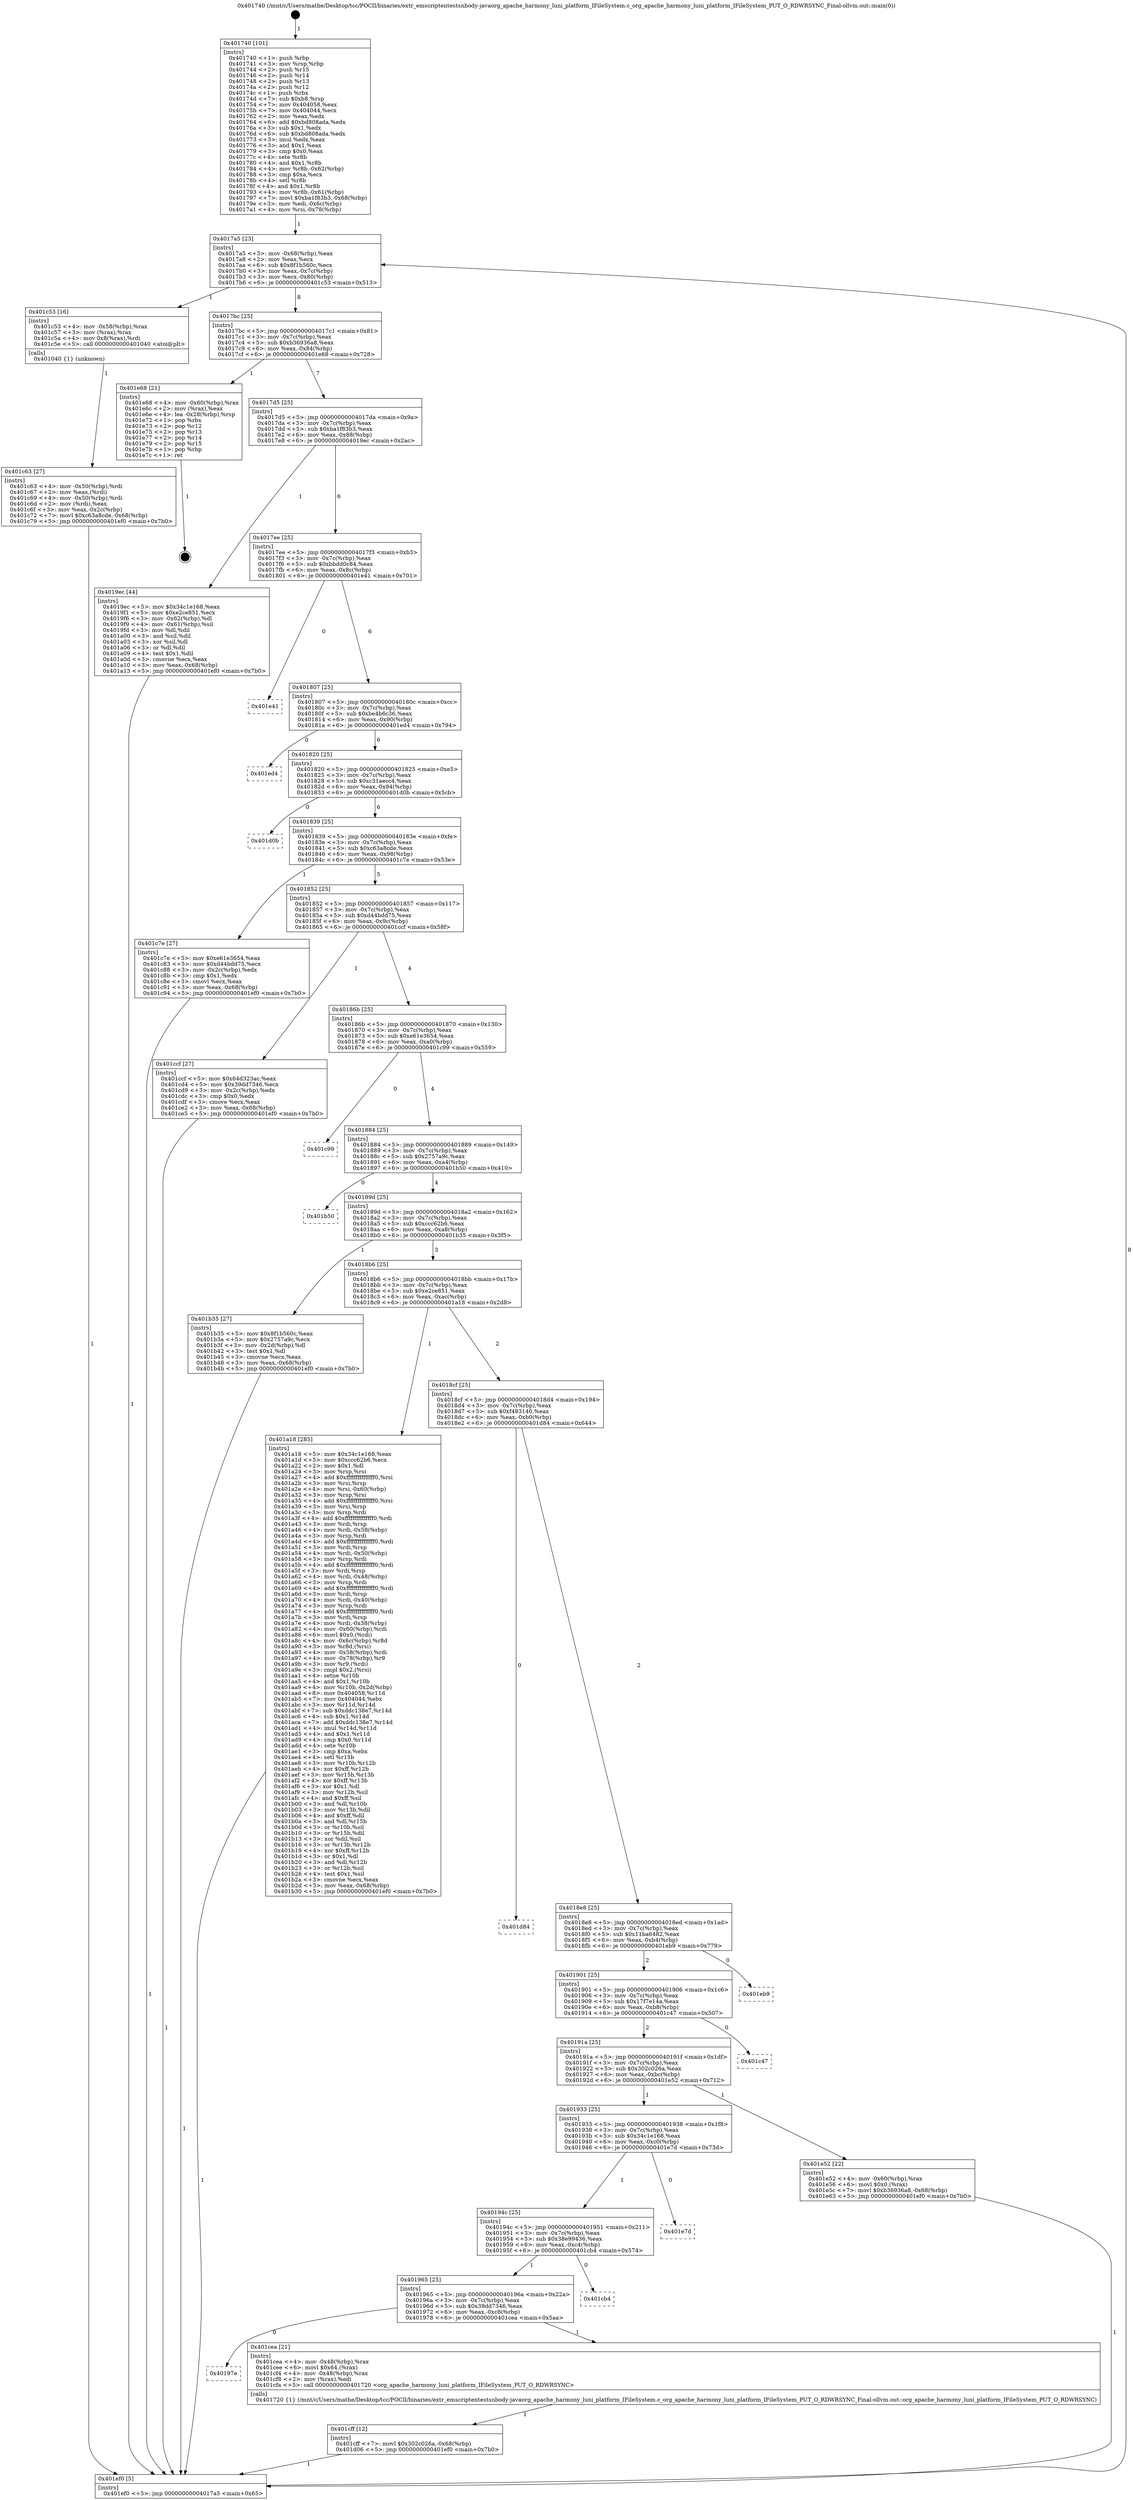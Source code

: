 digraph "0x401740" {
  label = "0x401740 (/mnt/c/Users/mathe/Desktop/tcc/POCII/binaries/extr_emscriptentestsnbody-javaorg_apache_harmony_luni_platform_IFileSystem.c_org_apache_harmony_luni_platform_IFileSystem_PUT_O_RDWRSYNC_Final-ollvm.out::main(0))"
  labelloc = "t"
  node[shape=record]

  Entry [label="",width=0.3,height=0.3,shape=circle,fillcolor=black,style=filled]
  "0x4017a5" [label="{
     0x4017a5 [23]\l
     | [instrs]\l
     &nbsp;&nbsp;0x4017a5 \<+3\>: mov -0x68(%rbp),%eax\l
     &nbsp;&nbsp;0x4017a8 \<+2\>: mov %eax,%ecx\l
     &nbsp;&nbsp;0x4017aa \<+6\>: sub $0x8f1b560c,%ecx\l
     &nbsp;&nbsp;0x4017b0 \<+3\>: mov %eax,-0x7c(%rbp)\l
     &nbsp;&nbsp;0x4017b3 \<+3\>: mov %ecx,-0x80(%rbp)\l
     &nbsp;&nbsp;0x4017b6 \<+6\>: je 0000000000401c53 \<main+0x513\>\l
  }"]
  "0x401c53" [label="{
     0x401c53 [16]\l
     | [instrs]\l
     &nbsp;&nbsp;0x401c53 \<+4\>: mov -0x58(%rbp),%rax\l
     &nbsp;&nbsp;0x401c57 \<+3\>: mov (%rax),%rax\l
     &nbsp;&nbsp;0x401c5a \<+4\>: mov 0x8(%rax),%rdi\l
     &nbsp;&nbsp;0x401c5e \<+5\>: call 0000000000401040 \<atoi@plt\>\l
     | [calls]\l
     &nbsp;&nbsp;0x401040 \{1\} (unknown)\l
  }"]
  "0x4017bc" [label="{
     0x4017bc [25]\l
     | [instrs]\l
     &nbsp;&nbsp;0x4017bc \<+5\>: jmp 00000000004017c1 \<main+0x81\>\l
     &nbsp;&nbsp;0x4017c1 \<+3\>: mov -0x7c(%rbp),%eax\l
     &nbsp;&nbsp;0x4017c4 \<+5\>: sub $0xb36936a8,%eax\l
     &nbsp;&nbsp;0x4017c9 \<+6\>: mov %eax,-0x84(%rbp)\l
     &nbsp;&nbsp;0x4017cf \<+6\>: je 0000000000401e68 \<main+0x728\>\l
  }"]
  Exit [label="",width=0.3,height=0.3,shape=circle,fillcolor=black,style=filled,peripheries=2]
  "0x401e68" [label="{
     0x401e68 [21]\l
     | [instrs]\l
     &nbsp;&nbsp;0x401e68 \<+4\>: mov -0x60(%rbp),%rax\l
     &nbsp;&nbsp;0x401e6c \<+2\>: mov (%rax),%eax\l
     &nbsp;&nbsp;0x401e6e \<+4\>: lea -0x28(%rbp),%rsp\l
     &nbsp;&nbsp;0x401e72 \<+1\>: pop %rbx\l
     &nbsp;&nbsp;0x401e73 \<+2\>: pop %r12\l
     &nbsp;&nbsp;0x401e75 \<+2\>: pop %r13\l
     &nbsp;&nbsp;0x401e77 \<+2\>: pop %r14\l
     &nbsp;&nbsp;0x401e79 \<+2\>: pop %r15\l
     &nbsp;&nbsp;0x401e7b \<+1\>: pop %rbp\l
     &nbsp;&nbsp;0x401e7c \<+1\>: ret\l
  }"]
  "0x4017d5" [label="{
     0x4017d5 [25]\l
     | [instrs]\l
     &nbsp;&nbsp;0x4017d5 \<+5\>: jmp 00000000004017da \<main+0x9a\>\l
     &nbsp;&nbsp;0x4017da \<+3\>: mov -0x7c(%rbp),%eax\l
     &nbsp;&nbsp;0x4017dd \<+5\>: sub $0xba1f83b3,%eax\l
     &nbsp;&nbsp;0x4017e2 \<+6\>: mov %eax,-0x88(%rbp)\l
     &nbsp;&nbsp;0x4017e8 \<+6\>: je 00000000004019ec \<main+0x2ac\>\l
  }"]
  "0x401cff" [label="{
     0x401cff [12]\l
     | [instrs]\l
     &nbsp;&nbsp;0x401cff \<+7\>: movl $0x302c026a,-0x68(%rbp)\l
     &nbsp;&nbsp;0x401d06 \<+5\>: jmp 0000000000401ef0 \<main+0x7b0\>\l
  }"]
  "0x4019ec" [label="{
     0x4019ec [44]\l
     | [instrs]\l
     &nbsp;&nbsp;0x4019ec \<+5\>: mov $0x34c1e168,%eax\l
     &nbsp;&nbsp;0x4019f1 \<+5\>: mov $0xe2ce851,%ecx\l
     &nbsp;&nbsp;0x4019f6 \<+3\>: mov -0x62(%rbp),%dl\l
     &nbsp;&nbsp;0x4019f9 \<+4\>: mov -0x61(%rbp),%sil\l
     &nbsp;&nbsp;0x4019fd \<+3\>: mov %dl,%dil\l
     &nbsp;&nbsp;0x401a00 \<+3\>: and %sil,%dil\l
     &nbsp;&nbsp;0x401a03 \<+3\>: xor %sil,%dl\l
     &nbsp;&nbsp;0x401a06 \<+3\>: or %dl,%dil\l
     &nbsp;&nbsp;0x401a09 \<+4\>: test $0x1,%dil\l
     &nbsp;&nbsp;0x401a0d \<+3\>: cmovne %ecx,%eax\l
     &nbsp;&nbsp;0x401a10 \<+3\>: mov %eax,-0x68(%rbp)\l
     &nbsp;&nbsp;0x401a13 \<+5\>: jmp 0000000000401ef0 \<main+0x7b0\>\l
  }"]
  "0x4017ee" [label="{
     0x4017ee [25]\l
     | [instrs]\l
     &nbsp;&nbsp;0x4017ee \<+5\>: jmp 00000000004017f3 \<main+0xb3\>\l
     &nbsp;&nbsp;0x4017f3 \<+3\>: mov -0x7c(%rbp),%eax\l
     &nbsp;&nbsp;0x4017f6 \<+5\>: sub $0xbbdd0c84,%eax\l
     &nbsp;&nbsp;0x4017fb \<+6\>: mov %eax,-0x8c(%rbp)\l
     &nbsp;&nbsp;0x401801 \<+6\>: je 0000000000401e41 \<main+0x701\>\l
  }"]
  "0x401ef0" [label="{
     0x401ef0 [5]\l
     | [instrs]\l
     &nbsp;&nbsp;0x401ef0 \<+5\>: jmp 00000000004017a5 \<main+0x65\>\l
  }"]
  "0x401740" [label="{
     0x401740 [101]\l
     | [instrs]\l
     &nbsp;&nbsp;0x401740 \<+1\>: push %rbp\l
     &nbsp;&nbsp;0x401741 \<+3\>: mov %rsp,%rbp\l
     &nbsp;&nbsp;0x401744 \<+2\>: push %r15\l
     &nbsp;&nbsp;0x401746 \<+2\>: push %r14\l
     &nbsp;&nbsp;0x401748 \<+2\>: push %r13\l
     &nbsp;&nbsp;0x40174a \<+2\>: push %r12\l
     &nbsp;&nbsp;0x40174c \<+1\>: push %rbx\l
     &nbsp;&nbsp;0x40174d \<+7\>: sub $0xb8,%rsp\l
     &nbsp;&nbsp;0x401754 \<+7\>: mov 0x404058,%eax\l
     &nbsp;&nbsp;0x40175b \<+7\>: mov 0x404044,%ecx\l
     &nbsp;&nbsp;0x401762 \<+2\>: mov %eax,%edx\l
     &nbsp;&nbsp;0x401764 \<+6\>: add $0xbd808ada,%edx\l
     &nbsp;&nbsp;0x40176a \<+3\>: sub $0x1,%edx\l
     &nbsp;&nbsp;0x40176d \<+6\>: sub $0xbd808ada,%edx\l
     &nbsp;&nbsp;0x401773 \<+3\>: imul %edx,%eax\l
     &nbsp;&nbsp;0x401776 \<+3\>: and $0x1,%eax\l
     &nbsp;&nbsp;0x401779 \<+3\>: cmp $0x0,%eax\l
     &nbsp;&nbsp;0x40177c \<+4\>: sete %r8b\l
     &nbsp;&nbsp;0x401780 \<+4\>: and $0x1,%r8b\l
     &nbsp;&nbsp;0x401784 \<+4\>: mov %r8b,-0x62(%rbp)\l
     &nbsp;&nbsp;0x401788 \<+3\>: cmp $0xa,%ecx\l
     &nbsp;&nbsp;0x40178b \<+4\>: setl %r8b\l
     &nbsp;&nbsp;0x40178f \<+4\>: and $0x1,%r8b\l
     &nbsp;&nbsp;0x401793 \<+4\>: mov %r8b,-0x61(%rbp)\l
     &nbsp;&nbsp;0x401797 \<+7\>: movl $0xba1f83b3,-0x68(%rbp)\l
     &nbsp;&nbsp;0x40179e \<+3\>: mov %edi,-0x6c(%rbp)\l
     &nbsp;&nbsp;0x4017a1 \<+4\>: mov %rsi,-0x78(%rbp)\l
  }"]
  "0x40197e" [label="{
     0x40197e\l
  }", style=dashed]
  "0x401e41" [label="{
     0x401e41\l
  }", style=dashed]
  "0x401807" [label="{
     0x401807 [25]\l
     | [instrs]\l
     &nbsp;&nbsp;0x401807 \<+5\>: jmp 000000000040180c \<main+0xcc\>\l
     &nbsp;&nbsp;0x40180c \<+3\>: mov -0x7c(%rbp),%eax\l
     &nbsp;&nbsp;0x40180f \<+5\>: sub $0xbe4b6c36,%eax\l
     &nbsp;&nbsp;0x401814 \<+6\>: mov %eax,-0x90(%rbp)\l
     &nbsp;&nbsp;0x40181a \<+6\>: je 0000000000401ed4 \<main+0x794\>\l
  }"]
  "0x401cea" [label="{
     0x401cea [21]\l
     | [instrs]\l
     &nbsp;&nbsp;0x401cea \<+4\>: mov -0x48(%rbp),%rax\l
     &nbsp;&nbsp;0x401cee \<+6\>: movl $0x64,(%rax)\l
     &nbsp;&nbsp;0x401cf4 \<+4\>: mov -0x48(%rbp),%rax\l
     &nbsp;&nbsp;0x401cf8 \<+2\>: mov (%rax),%edi\l
     &nbsp;&nbsp;0x401cfa \<+5\>: call 0000000000401720 \<org_apache_harmony_luni_platform_IFileSystem_PUT_O_RDWRSYNC\>\l
     | [calls]\l
     &nbsp;&nbsp;0x401720 \{1\} (/mnt/c/Users/mathe/Desktop/tcc/POCII/binaries/extr_emscriptentestsnbody-javaorg_apache_harmony_luni_platform_IFileSystem.c_org_apache_harmony_luni_platform_IFileSystem_PUT_O_RDWRSYNC_Final-ollvm.out::org_apache_harmony_luni_platform_IFileSystem_PUT_O_RDWRSYNC)\l
  }"]
  "0x401ed4" [label="{
     0x401ed4\l
  }", style=dashed]
  "0x401820" [label="{
     0x401820 [25]\l
     | [instrs]\l
     &nbsp;&nbsp;0x401820 \<+5\>: jmp 0000000000401825 \<main+0xe5\>\l
     &nbsp;&nbsp;0x401825 \<+3\>: mov -0x7c(%rbp),%eax\l
     &nbsp;&nbsp;0x401828 \<+5\>: sub $0xc31aecc4,%eax\l
     &nbsp;&nbsp;0x40182d \<+6\>: mov %eax,-0x94(%rbp)\l
     &nbsp;&nbsp;0x401833 \<+6\>: je 0000000000401d0b \<main+0x5cb\>\l
  }"]
  "0x401965" [label="{
     0x401965 [25]\l
     | [instrs]\l
     &nbsp;&nbsp;0x401965 \<+5\>: jmp 000000000040196a \<main+0x22a\>\l
     &nbsp;&nbsp;0x40196a \<+3\>: mov -0x7c(%rbp),%eax\l
     &nbsp;&nbsp;0x40196d \<+5\>: sub $0x39dd7346,%eax\l
     &nbsp;&nbsp;0x401972 \<+6\>: mov %eax,-0xc8(%rbp)\l
     &nbsp;&nbsp;0x401978 \<+6\>: je 0000000000401cea \<main+0x5aa\>\l
  }"]
  "0x401d0b" [label="{
     0x401d0b\l
  }", style=dashed]
  "0x401839" [label="{
     0x401839 [25]\l
     | [instrs]\l
     &nbsp;&nbsp;0x401839 \<+5\>: jmp 000000000040183e \<main+0xfe\>\l
     &nbsp;&nbsp;0x40183e \<+3\>: mov -0x7c(%rbp),%eax\l
     &nbsp;&nbsp;0x401841 \<+5\>: sub $0xc63a8cde,%eax\l
     &nbsp;&nbsp;0x401846 \<+6\>: mov %eax,-0x98(%rbp)\l
     &nbsp;&nbsp;0x40184c \<+6\>: je 0000000000401c7e \<main+0x53e\>\l
  }"]
  "0x401cb4" [label="{
     0x401cb4\l
  }", style=dashed]
  "0x401c7e" [label="{
     0x401c7e [27]\l
     | [instrs]\l
     &nbsp;&nbsp;0x401c7e \<+5\>: mov $0xe61e3654,%eax\l
     &nbsp;&nbsp;0x401c83 \<+5\>: mov $0xd44bdd75,%ecx\l
     &nbsp;&nbsp;0x401c88 \<+3\>: mov -0x2c(%rbp),%edx\l
     &nbsp;&nbsp;0x401c8b \<+3\>: cmp $0x1,%edx\l
     &nbsp;&nbsp;0x401c8e \<+3\>: cmovl %ecx,%eax\l
     &nbsp;&nbsp;0x401c91 \<+3\>: mov %eax,-0x68(%rbp)\l
     &nbsp;&nbsp;0x401c94 \<+5\>: jmp 0000000000401ef0 \<main+0x7b0\>\l
  }"]
  "0x401852" [label="{
     0x401852 [25]\l
     | [instrs]\l
     &nbsp;&nbsp;0x401852 \<+5\>: jmp 0000000000401857 \<main+0x117\>\l
     &nbsp;&nbsp;0x401857 \<+3\>: mov -0x7c(%rbp),%eax\l
     &nbsp;&nbsp;0x40185a \<+5\>: sub $0xd44bdd75,%eax\l
     &nbsp;&nbsp;0x40185f \<+6\>: mov %eax,-0x9c(%rbp)\l
     &nbsp;&nbsp;0x401865 \<+6\>: je 0000000000401ccf \<main+0x58f\>\l
  }"]
  "0x40194c" [label="{
     0x40194c [25]\l
     | [instrs]\l
     &nbsp;&nbsp;0x40194c \<+5\>: jmp 0000000000401951 \<main+0x211\>\l
     &nbsp;&nbsp;0x401951 \<+3\>: mov -0x7c(%rbp),%eax\l
     &nbsp;&nbsp;0x401954 \<+5\>: sub $0x38e99436,%eax\l
     &nbsp;&nbsp;0x401959 \<+6\>: mov %eax,-0xc4(%rbp)\l
     &nbsp;&nbsp;0x40195f \<+6\>: je 0000000000401cb4 \<main+0x574\>\l
  }"]
  "0x401ccf" [label="{
     0x401ccf [27]\l
     | [instrs]\l
     &nbsp;&nbsp;0x401ccf \<+5\>: mov $0x64d323ac,%eax\l
     &nbsp;&nbsp;0x401cd4 \<+5\>: mov $0x39dd7346,%ecx\l
     &nbsp;&nbsp;0x401cd9 \<+3\>: mov -0x2c(%rbp),%edx\l
     &nbsp;&nbsp;0x401cdc \<+3\>: cmp $0x0,%edx\l
     &nbsp;&nbsp;0x401cdf \<+3\>: cmove %ecx,%eax\l
     &nbsp;&nbsp;0x401ce2 \<+3\>: mov %eax,-0x68(%rbp)\l
     &nbsp;&nbsp;0x401ce5 \<+5\>: jmp 0000000000401ef0 \<main+0x7b0\>\l
  }"]
  "0x40186b" [label="{
     0x40186b [25]\l
     | [instrs]\l
     &nbsp;&nbsp;0x40186b \<+5\>: jmp 0000000000401870 \<main+0x130\>\l
     &nbsp;&nbsp;0x401870 \<+3\>: mov -0x7c(%rbp),%eax\l
     &nbsp;&nbsp;0x401873 \<+5\>: sub $0xe61e3654,%eax\l
     &nbsp;&nbsp;0x401878 \<+6\>: mov %eax,-0xa0(%rbp)\l
     &nbsp;&nbsp;0x40187e \<+6\>: je 0000000000401c99 \<main+0x559\>\l
  }"]
  "0x401e7d" [label="{
     0x401e7d\l
  }", style=dashed]
  "0x401c99" [label="{
     0x401c99\l
  }", style=dashed]
  "0x401884" [label="{
     0x401884 [25]\l
     | [instrs]\l
     &nbsp;&nbsp;0x401884 \<+5\>: jmp 0000000000401889 \<main+0x149\>\l
     &nbsp;&nbsp;0x401889 \<+3\>: mov -0x7c(%rbp),%eax\l
     &nbsp;&nbsp;0x40188c \<+5\>: sub $0x2757a9c,%eax\l
     &nbsp;&nbsp;0x401891 \<+6\>: mov %eax,-0xa4(%rbp)\l
     &nbsp;&nbsp;0x401897 \<+6\>: je 0000000000401b50 \<main+0x410\>\l
  }"]
  "0x401933" [label="{
     0x401933 [25]\l
     | [instrs]\l
     &nbsp;&nbsp;0x401933 \<+5\>: jmp 0000000000401938 \<main+0x1f8\>\l
     &nbsp;&nbsp;0x401938 \<+3\>: mov -0x7c(%rbp),%eax\l
     &nbsp;&nbsp;0x40193b \<+5\>: sub $0x34c1e168,%eax\l
     &nbsp;&nbsp;0x401940 \<+6\>: mov %eax,-0xc0(%rbp)\l
     &nbsp;&nbsp;0x401946 \<+6\>: je 0000000000401e7d \<main+0x73d\>\l
  }"]
  "0x401b50" [label="{
     0x401b50\l
  }", style=dashed]
  "0x40189d" [label="{
     0x40189d [25]\l
     | [instrs]\l
     &nbsp;&nbsp;0x40189d \<+5\>: jmp 00000000004018a2 \<main+0x162\>\l
     &nbsp;&nbsp;0x4018a2 \<+3\>: mov -0x7c(%rbp),%eax\l
     &nbsp;&nbsp;0x4018a5 \<+5\>: sub $0xccc62b6,%eax\l
     &nbsp;&nbsp;0x4018aa \<+6\>: mov %eax,-0xa8(%rbp)\l
     &nbsp;&nbsp;0x4018b0 \<+6\>: je 0000000000401b35 \<main+0x3f5\>\l
  }"]
  "0x401e52" [label="{
     0x401e52 [22]\l
     | [instrs]\l
     &nbsp;&nbsp;0x401e52 \<+4\>: mov -0x60(%rbp),%rax\l
     &nbsp;&nbsp;0x401e56 \<+6\>: movl $0x0,(%rax)\l
     &nbsp;&nbsp;0x401e5c \<+7\>: movl $0xb36936a8,-0x68(%rbp)\l
     &nbsp;&nbsp;0x401e63 \<+5\>: jmp 0000000000401ef0 \<main+0x7b0\>\l
  }"]
  "0x401b35" [label="{
     0x401b35 [27]\l
     | [instrs]\l
     &nbsp;&nbsp;0x401b35 \<+5\>: mov $0x8f1b560c,%eax\l
     &nbsp;&nbsp;0x401b3a \<+5\>: mov $0x2757a9c,%ecx\l
     &nbsp;&nbsp;0x401b3f \<+3\>: mov -0x2d(%rbp),%dl\l
     &nbsp;&nbsp;0x401b42 \<+3\>: test $0x1,%dl\l
     &nbsp;&nbsp;0x401b45 \<+3\>: cmovne %ecx,%eax\l
     &nbsp;&nbsp;0x401b48 \<+3\>: mov %eax,-0x68(%rbp)\l
     &nbsp;&nbsp;0x401b4b \<+5\>: jmp 0000000000401ef0 \<main+0x7b0\>\l
  }"]
  "0x4018b6" [label="{
     0x4018b6 [25]\l
     | [instrs]\l
     &nbsp;&nbsp;0x4018b6 \<+5\>: jmp 00000000004018bb \<main+0x17b\>\l
     &nbsp;&nbsp;0x4018bb \<+3\>: mov -0x7c(%rbp),%eax\l
     &nbsp;&nbsp;0x4018be \<+5\>: sub $0xe2ce851,%eax\l
     &nbsp;&nbsp;0x4018c3 \<+6\>: mov %eax,-0xac(%rbp)\l
     &nbsp;&nbsp;0x4018c9 \<+6\>: je 0000000000401a18 \<main+0x2d8\>\l
  }"]
  "0x40191a" [label="{
     0x40191a [25]\l
     | [instrs]\l
     &nbsp;&nbsp;0x40191a \<+5\>: jmp 000000000040191f \<main+0x1df\>\l
     &nbsp;&nbsp;0x40191f \<+3\>: mov -0x7c(%rbp),%eax\l
     &nbsp;&nbsp;0x401922 \<+5\>: sub $0x302c026a,%eax\l
     &nbsp;&nbsp;0x401927 \<+6\>: mov %eax,-0xbc(%rbp)\l
     &nbsp;&nbsp;0x40192d \<+6\>: je 0000000000401e52 \<main+0x712\>\l
  }"]
  "0x401a18" [label="{
     0x401a18 [285]\l
     | [instrs]\l
     &nbsp;&nbsp;0x401a18 \<+5\>: mov $0x34c1e168,%eax\l
     &nbsp;&nbsp;0x401a1d \<+5\>: mov $0xccc62b6,%ecx\l
     &nbsp;&nbsp;0x401a22 \<+2\>: mov $0x1,%dl\l
     &nbsp;&nbsp;0x401a24 \<+3\>: mov %rsp,%rsi\l
     &nbsp;&nbsp;0x401a27 \<+4\>: add $0xfffffffffffffff0,%rsi\l
     &nbsp;&nbsp;0x401a2b \<+3\>: mov %rsi,%rsp\l
     &nbsp;&nbsp;0x401a2e \<+4\>: mov %rsi,-0x60(%rbp)\l
     &nbsp;&nbsp;0x401a32 \<+3\>: mov %rsp,%rsi\l
     &nbsp;&nbsp;0x401a35 \<+4\>: add $0xfffffffffffffff0,%rsi\l
     &nbsp;&nbsp;0x401a39 \<+3\>: mov %rsi,%rsp\l
     &nbsp;&nbsp;0x401a3c \<+3\>: mov %rsp,%rdi\l
     &nbsp;&nbsp;0x401a3f \<+4\>: add $0xfffffffffffffff0,%rdi\l
     &nbsp;&nbsp;0x401a43 \<+3\>: mov %rdi,%rsp\l
     &nbsp;&nbsp;0x401a46 \<+4\>: mov %rdi,-0x58(%rbp)\l
     &nbsp;&nbsp;0x401a4a \<+3\>: mov %rsp,%rdi\l
     &nbsp;&nbsp;0x401a4d \<+4\>: add $0xfffffffffffffff0,%rdi\l
     &nbsp;&nbsp;0x401a51 \<+3\>: mov %rdi,%rsp\l
     &nbsp;&nbsp;0x401a54 \<+4\>: mov %rdi,-0x50(%rbp)\l
     &nbsp;&nbsp;0x401a58 \<+3\>: mov %rsp,%rdi\l
     &nbsp;&nbsp;0x401a5b \<+4\>: add $0xfffffffffffffff0,%rdi\l
     &nbsp;&nbsp;0x401a5f \<+3\>: mov %rdi,%rsp\l
     &nbsp;&nbsp;0x401a62 \<+4\>: mov %rdi,-0x48(%rbp)\l
     &nbsp;&nbsp;0x401a66 \<+3\>: mov %rsp,%rdi\l
     &nbsp;&nbsp;0x401a69 \<+4\>: add $0xfffffffffffffff0,%rdi\l
     &nbsp;&nbsp;0x401a6d \<+3\>: mov %rdi,%rsp\l
     &nbsp;&nbsp;0x401a70 \<+4\>: mov %rdi,-0x40(%rbp)\l
     &nbsp;&nbsp;0x401a74 \<+3\>: mov %rsp,%rdi\l
     &nbsp;&nbsp;0x401a77 \<+4\>: add $0xfffffffffffffff0,%rdi\l
     &nbsp;&nbsp;0x401a7b \<+3\>: mov %rdi,%rsp\l
     &nbsp;&nbsp;0x401a7e \<+4\>: mov %rdi,-0x38(%rbp)\l
     &nbsp;&nbsp;0x401a82 \<+4\>: mov -0x60(%rbp),%rdi\l
     &nbsp;&nbsp;0x401a86 \<+6\>: movl $0x0,(%rdi)\l
     &nbsp;&nbsp;0x401a8c \<+4\>: mov -0x6c(%rbp),%r8d\l
     &nbsp;&nbsp;0x401a90 \<+3\>: mov %r8d,(%rsi)\l
     &nbsp;&nbsp;0x401a93 \<+4\>: mov -0x58(%rbp),%rdi\l
     &nbsp;&nbsp;0x401a97 \<+4\>: mov -0x78(%rbp),%r9\l
     &nbsp;&nbsp;0x401a9b \<+3\>: mov %r9,(%rdi)\l
     &nbsp;&nbsp;0x401a9e \<+3\>: cmpl $0x2,(%rsi)\l
     &nbsp;&nbsp;0x401aa1 \<+4\>: setne %r10b\l
     &nbsp;&nbsp;0x401aa5 \<+4\>: and $0x1,%r10b\l
     &nbsp;&nbsp;0x401aa9 \<+4\>: mov %r10b,-0x2d(%rbp)\l
     &nbsp;&nbsp;0x401aad \<+8\>: mov 0x404058,%r11d\l
     &nbsp;&nbsp;0x401ab5 \<+7\>: mov 0x404044,%ebx\l
     &nbsp;&nbsp;0x401abc \<+3\>: mov %r11d,%r14d\l
     &nbsp;&nbsp;0x401abf \<+7\>: sub $0xddc138e7,%r14d\l
     &nbsp;&nbsp;0x401ac6 \<+4\>: sub $0x1,%r14d\l
     &nbsp;&nbsp;0x401aca \<+7\>: add $0xddc138e7,%r14d\l
     &nbsp;&nbsp;0x401ad1 \<+4\>: imul %r14d,%r11d\l
     &nbsp;&nbsp;0x401ad5 \<+4\>: and $0x1,%r11d\l
     &nbsp;&nbsp;0x401ad9 \<+4\>: cmp $0x0,%r11d\l
     &nbsp;&nbsp;0x401add \<+4\>: sete %r10b\l
     &nbsp;&nbsp;0x401ae1 \<+3\>: cmp $0xa,%ebx\l
     &nbsp;&nbsp;0x401ae4 \<+4\>: setl %r15b\l
     &nbsp;&nbsp;0x401ae8 \<+3\>: mov %r10b,%r12b\l
     &nbsp;&nbsp;0x401aeb \<+4\>: xor $0xff,%r12b\l
     &nbsp;&nbsp;0x401aef \<+3\>: mov %r15b,%r13b\l
     &nbsp;&nbsp;0x401af2 \<+4\>: xor $0xff,%r13b\l
     &nbsp;&nbsp;0x401af6 \<+3\>: xor $0x1,%dl\l
     &nbsp;&nbsp;0x401af9 \<+3\>: mov %r12b,%sil\l
     &nbsp;&nbsp;0x401afc \<+4\>: and $0xff,%sil\l
     &nbsp;&nbsp;0x401b00 \<+3\>: and %dl,%r10b\l
     &nbsp;&nbsp;0x401b03 \<+3\>: mov %r13b,%dil\l
     &nbsp;&nbsp;0x401b06 \<+4\>: and $0xff,%dil\l
     &nbsp;&nbsp;0x401b0a \<+3\>: and %dl,%r15b\l
     &nbsp;&nbsp;0x401b0d \<+3\>: or %r10b,%sil\l
     &nbsp;&nbsp;0x401b10 \<+3\>: or %r15b,%dil\l
     &nbsp;&nbsp;0x401b13 \<+3\>: xor %dil,%sil\l
     &nbsp;&nbsp;0x401b16 \<+3\>: or %r13b,%r12b\l
     &nbsp;&nbsp;0x401b19 \<+4\>: xor $0xff,%r12b\l
     &nbsp;&nbsp;0x401b1d \<+3\>: or $0x1,%dl\l
     &nbsp;&nbsp;0x401b20 \<+3\>: and %dl,%r12b\l
     &nbsp;&nbsp;0x401b23 \<+3\>: or %r12b,%sil\l
     &nbsp;&nbsp;0x401b26 \<+4\>: test $0x1,%sil\l
     &nbsp;&nbsp;0x401b2a \<+3\>: cmovne %ecx,%eax\l
     &nbsp;&nbsp;0x401b2d \<+3\>: mov %eax,-0x68(%rbp)\l
     &nbsp;&nbsp;0x401b30 \<+5\>: jmp 0000000000401ef0 \<main+0x7b0\>\l
  }"]
  "0x4018cf" [label="{
     0x4018cf [25]\l
     | [instrs]\l
     &nbsp;&nbsp;0x4018cf \<+5\>: jmp 00000000004018d4 \<main+0x194\>\l
     &nbsp;&nbsp;0x4018d4 \<+3\>: mov -0x7c(%rbp),%eax\l
     &nbsp;&nbsp;0x4018d7 \<+5\>: sub $0xf483140,%eax\l
     &nbsp;&nbsp;0x4018dc \<+6\>: mov %eax,-0xb0(%rbp)\l
     &nbsp;&nbsp;0x4018e2 \<+6\>: je 0000000000401d84 \<main+0x644\>\l
  }"]
  "0x401c47" [label="{
     0x401c47\l
  }", style=dashed]
  "0x401c63" [label="{
     0x401c63 [27]\l
     | [instrs]\l
     &nbsp;&nbsp;0x401c63 \<+4\>: mov -0x50(%rbp),%rdi\l
     &nbsp;&nbsp;0x401c67 \<+2\>: mov %eax,(%rdi)\l
     &nbsp;&nbsp;0x401c69 \<+4\>: mov -0x50(%rbp),%rdi\l
     &nbsp;&nbsp;0x401c6d \<+2\>: mov (%rdi),%eax\l
     &nbsp;&nbsp;0x401c6f \<+3\>: mov %eax,-0x2c(%rbp)\l
     &nbsp;&nbsp;0x401c72 \<+7\>: movl $0xc63a8cde,-0x68(%rbp)\l
     &nbsp;&nbsp;0x401c79 \<+5\>: jmp 0000000000401ef0 \<main+0x7b0\>\l
  }"]
  "0x401901" [label="{
     0x401901 [25]\l
     | [instrs]\l
     &nbsp;&nbsp;0x401901 \<+5\>: jmp 0000000000401906 \<main+0x1c6\>\l
     &nbsp;&nbsp;0x401906 \<+3\>: mov -0x7c(%rbp),%eax\l
     &nbsp;&nbsp;0x401909 \<+5\>: sub $0x17f7e14a,%eax\l
     &nbsp;&nbsp;0x40190e \<+6\>: mov %eax,-0xb8(%rbp)\l
     &nbsp;&nbsp;0x401914 \<+6\>: je 0000000000401c47 \<main+0x507\>\l
  }"]
  "0x401d84" [label="{
     0x401d84\l
  }", style=dashed]
  "0x4018e8" [label="{
     0x4018e8 [25]\l
     | [instrs]\l
     &nbsp;&nbsp;0x4018e8 \<+5\>: jmp 00000000004018ed \<main+0x1ad\>\l
     &nbsp;&nbsp;0x4018ed \<+3\>: mov -0x7c(%rbp),%eax\l
     &nbsp;&nbsp;0x4018f0 \<+5\>: sub $0x11ba6482,%eax\l
     &nbsp;&nbsp;0x4018f5 \<+6\>: mov %eax,-0xb4(%rbp)\l
     &nbsp;&nbsp;0x4018fb \<+6\>: je 0000000000401eb9 \<main+0x779\>\l
  }"]
  "0x401eb9" [label="{
     0x401eb9\l
  }", style=dashed]
  Entry -> "0x401740" [label=" 1"]
  "0x4017a5" -> "0x401c53" [label=" 1"]
  "0x4017a5" -> "0x4017bc" [label=" 8"]
  "0x401e68" -> Exit [label=" 1"]
  "0x4017bc" -> "0x401e68" [label=" 1"]
  "0x4017bc" -> "0x4017d5" [label=" 7"]
  "0x401e52" -> "0x401ef0" [label=" 1"]
  "0x4017d5" -> "0x4019ec" [label=" 1"]
  "0x4017d5" -> "0x4017ee" [label=" 6"]
  "0x4019ec" -> "0x401ef0" [label=" 1"]
  "0x401740" -> "0x4017a5" [label=" 1"]
  "0x401ef0" -> "0x4017a5" [label=" 8"]
  "0x401cff" -> "0x401ef0" [label=" 1"]
  "0x4017ee" -> "0x401e41" [label=" 0"]
  "0x4017ee" -> "0x401807" [label=" 6"]
  "0x401cea" -> "0x401cff" [label=" 1"]
  "0x401807" -> "0x401ed4" [label=" 0"]
  "0x401807" -> "0x401820" [label=" 6"]
  "0x401965" -> "0x40197e" [label=" 0"]
  "0x401820" -> "0x401d0b" [label=" 0"]
  "0x401820" -> "0x401839" [label=" 6"]
  "0x401965" -> "0x401cea" [label=" 1"]
  "0x401839" -> "0x401c7e" [label=" 1"]
  "0x401839" -> "0x401852" [label=" 5"]
  "0x40194c" -> "0x401965" [label=" 1"]
  "0x401852" -> "0x401ccf" [label=" 1"]
  "0x401852" -> "0x40186b" [label=" 4"]
  "0x40194c" -> "0x401cb4" [label=" 0"]
  "0x40186b" -> "0x401c99" [label=" 0"]
  "0x40186b" -> "0x401884" [label=" 4"]
  "0x401933" -> "0x40194c" [label=" 1"]
  "0x401884" -> "0x401b50" [label=" 0"]
  "0x401884" -> "0x40189d" [label=" 4"]
  "0x401933" -> "0x401e7d" [label=" 0"]
  "0x40189d" -> "0x401b35" [label=" 1"]
  "0x40189d" -> "0x4018b6" [label=" 3"]
  "0x40191a" -> "0x401933" [label=" 1"]
  "0x4018b6" -> "0x401a18" [label=" 1"]
  "0x4018b6" -> "0x4018cf" [label=" 2"]
  "0x40191a" -> "0x401e52" [label=" 1"]
  "0x401a18" -> "0x401ef0" [label=" 1"]
  "0x401b35" -> "0x401ef0" [label=" 1"]
  "0x401c53" -> "0x401c63" [label=" 1"]
  "0x401c63" -> "0x401ef0" [label=" 1"]
  "0x401c7e" -> "0x401ef0" [label=" 1"]
  "0x401ccf" -> "0x401ef0" [label=" 1"]
  "0x401901" -> "0x40191a" [label=" 2"]
  "0x4018cf" -> "0x401d84" [label=" 0"]
  "0x4018cf" -> "0x4018e8" [label=" 2"]
  "0x401901" -> "0x401c47" [label=" 0"]
  "0x4018e8" -> "0x401eb9" [label=" 0"]
  "0x4018e8" -> "0x401901" [label=" 2"]
}
